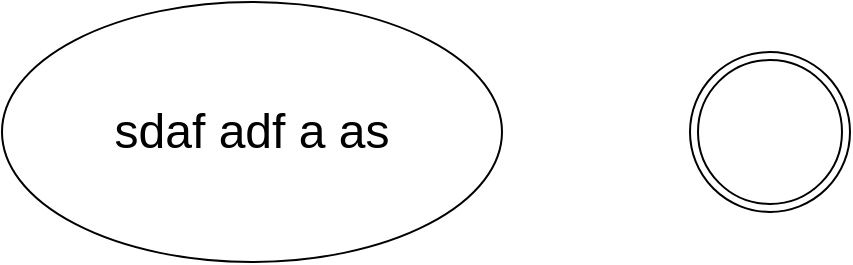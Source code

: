 <mxfile version="21.2.1" type="github" pages="2">
  <diagram name="第 1 页" id="qi0rJrt5ztn0awUAt43X">
    <mxGraphModel dx="1434" dy="798" grid="1" gridSize="10" guides="1" tooltips="1" connect="1" arrows="1" fold="1" page="1" pageScale="1" pageWidth="827" pageHeight="1169" math="0" shadow="0">
      <root>
        <mxCell id="0" />
        <mxCell id="1" parent="0" />
        <mxCell id="eZLzI9LDEeXyO6Q2ztoj-1" value="&lt;font style=&quot;font-size: 24px;&quot;&gt;sdaf adf a as&lt;/font&gt;" style="ellipse;whiteSpace=wrap;html=1;" parent="1" vertex="1">
          <mxGeometry x="70" y="90" width="250" height="130" as="geometry" />
        </mxCell>
        <mxCell id="b9_gB6JFFlOojiMxknoL-1" value="" style="ellipse;shape=doubleEllipse;whiteSpace=wrap;html=1;aspect=fixed;" parent="1" vertex="1">
          <mxGeometry x="414" y="115" width="80" height="80" as="geometry" />
        </mxCell>
      </root>
    </mxGraphModel>
  </diagram>
  <diagram id="fYtNih3z4ZNUpqcYyWn7" name="第 2 页">
    <mxGraphModel dx="1434" dy="748" grid="1" gridSize="10" guides="1" tooltips="1" connect="1" arrows="1" fold="1" page="1" pageScale="1" pageWidth="827" pageHeight="1169" math="0" shadow="0">
      <root>
        <mxCell id="0" />
        <mxCell id="1" parent="0" />
      </root>
    </mxGraphModel>
  </diagram>
</mxfile>
